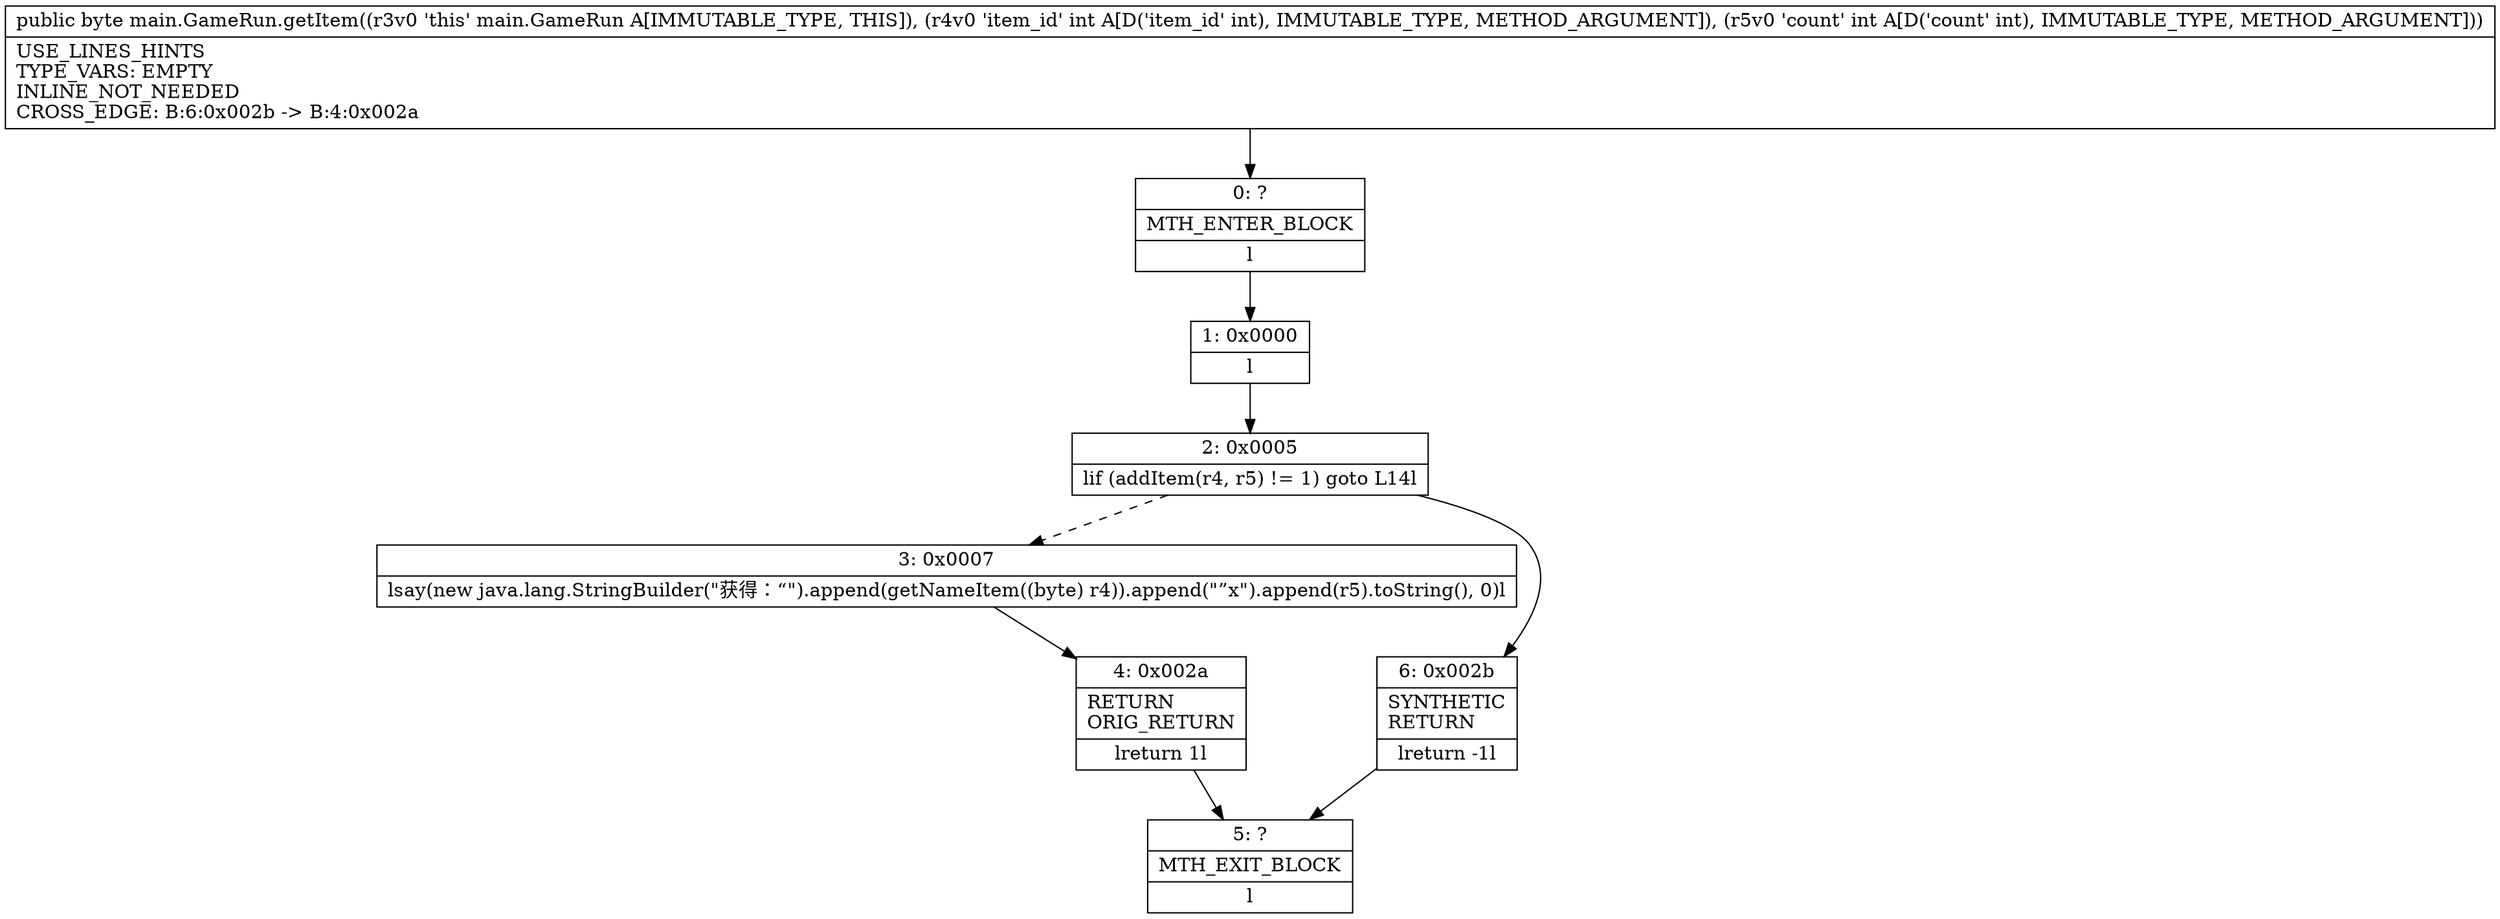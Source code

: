 digraph "CFG formain.GameRun.getItem(II)B" {
Node_0 [shape=record,label="{0\:\ ?|MTH_ENTER_BLOCK\l|l}"];
Node_1 [shape=record,label="{1\:\ 0x0000|l}"];
Node_2 [shape=record,label="{2\:\ 0x0005|lif (addItem(r4, r5) != 1) goto L14l}"];
Node_3 [shape=record,label="{3\:\ 0x0007|lsay(new java.lang.StringBuilder(\"获得：“\").append(getNameItem((byte) r4)).append(\"”x\").append(r5).toString(), 0)l}"];
Node_4 [shape=record,label="{4\:\ 0x002a|RETURN\lORIG_RETURN\l|lreturn 1l}"];
Node_5 [shape=record,label="{5\:\ ?|MTH_EXIT_BLOCK\l|l}"];
Node_6 [shape=record,label="{6\:\ 0x002b|SYNTHETIC\lRETURN\l|lreturn \-1l}"];
MethodNode[shape=record,label="{public byte main.GameRun.getItem((r3v0 'this' main.GameRun A[IMMUTABLE_TYPE, THIS]), (r4v0 'item_id' int A[D('item_id' int), IMMUTABLE_TYPE, METHOD_ARGUMENT]), (r5v0 'count' int A[D('count' int), IMMUTABLE_TYPE, METHOD_ARGUMENT]))  | USE_LINES_HINTS\lTYPE_VARS: EMPTY\lINLINE_NOT_NEEDED\lCROSS_EDGE: B:6:0x002b \-\> B:4:0x002a\l}"];
MethodNode -> Node_0;
Node_0 -> Node_1;
Node_1 -> Node_2;
Node_2 -> Node_3[style=dashed];
Node_2 -> Node_6;
Node_3 -> Node_4;
Node_4 -> Node_5;
Node_6 -> Node_5;
}

